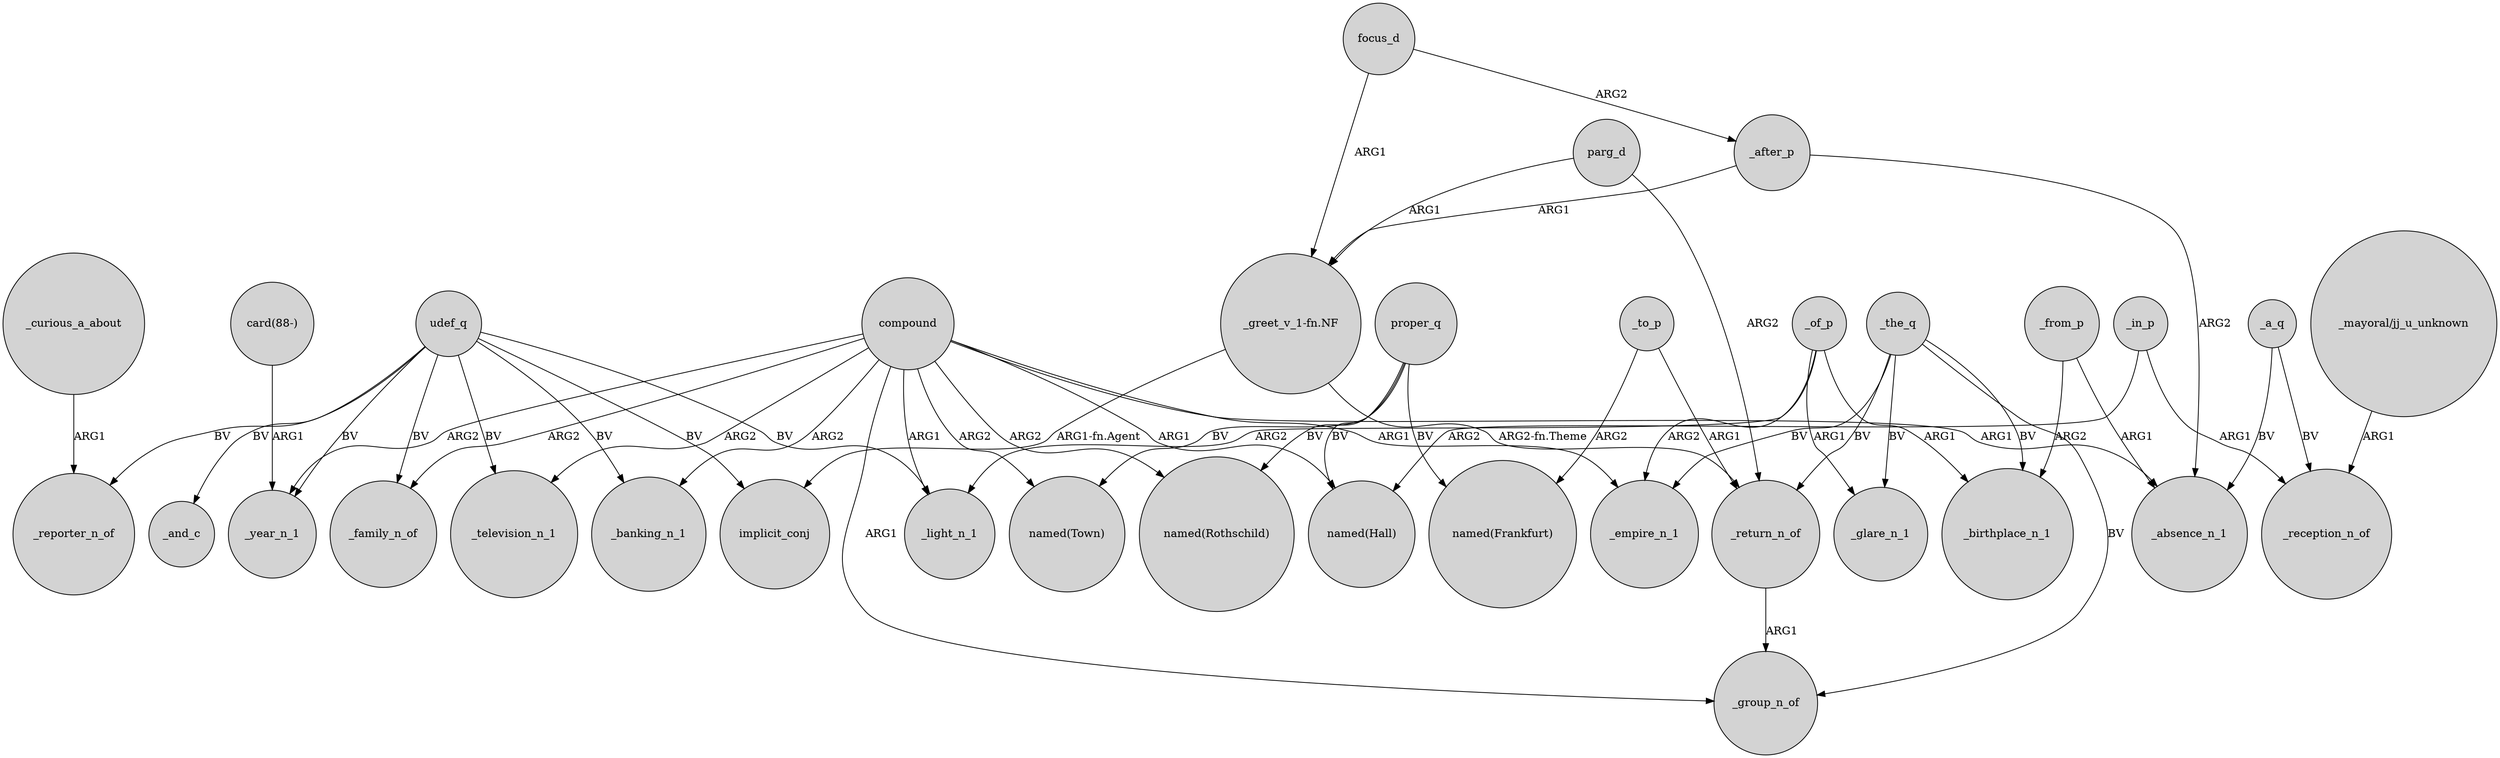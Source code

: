 digraph {
	node [shape=circle style=filled]
	_curious_a_about -> _reporter_n_of [label=ARG1]
	_from_p -> _absence_n_1 [label=ARG1]
	_to_p -> "named(Frankfurt)" [label=ARG2]
	udef_q -> _light_n_1 [label=BV]
	_in_p -> "named(Hall)" [label=ARG2]
	_the_q -> _return_n_of [label=BV]
	focus_d -> _after_p [label=ARG2]
	proper_q -> "named(Rothschild)" [label=BV]
	udef_q -> _television_n_1 [label=BV]
	compound -> "named(Hall)" [label=ARG1]
	_of_p -> _glare_n_1 [label=ARG1]
	_after_p -> "_greet_v_1-fn.NF" [label=ARG1]
	_of_p -> _birthplace_n_1 [label=ARG1]
	_to_p -> _return_n_of [label=ARG1]
	compound -> "named(Town)" [label=ARG2]
	_after_p -> _absence_n_1 [label=ARG2]
	_of_p -> _empire_n_1 [label=ARG2]
	"_greet_v_1-fn.NF" -> implicit_conj [label="ARG1-fn.Agent"]
	compound -> _family_n_of [label=ARG2]
	compound -> _banking_n_1 [label=ARG2]
	_in_p -> _reception_n_of [label=ARG1]
	_the_q -> _group_n_of [label=BV]
	udef_q -> implicit_conj [label=BV]
	_the_q -> _glare_n_1 [label=BV]
	proper_q -> "named(Frankfurt)" [label=BV]
	focus_d -> "_greet_v_1-fn.NF" [label=ARG1]
	_of_p -> _light_n_1 [label=ARG2]
	compound -> _light_n_1 [label=ARG1]
	compound -> _group_n_of [label=ARG1]
	_return_n_of -> _group_n_of [label=ARG1]
	compound -> _absence_n_1 [label=ARG1]
	parg_d -> "_greet_v_1-fn.NF" [label=ARG1]
	_a_q -> _reception_n_of [label=BV]
	udef_q -> _reporter_n_of [label=BV]
	parg_d -> _return_n_of [label=ARG2]
	"_mayoral/jj_u_unknown" -> _reception_n_of [label=ARG1]
	_from_p -> _birthplace_n_1 [label=ARG2]
	compound -> "named(Rothschild)" [label=ARG2]
	compound -> _television_n_1 [label=ARG2]
	proper_q -> "named(Town)" [label=BV]
	_the_q -> _birthplace_n_1 [label=BV]
	"card(88-)" -> _year_n_1 [label=ARG1]
	udef_q -> _year_n_1 [label=BV]
	proper_q -> "named(Hall)" [label=BV]
	_a_q -> _absence_n_1 [label=BV]
	udef_q -> _family_n_of [label=BV]
	compound -> _empire_n_1 [label=ARG1]
	udef_q -> _banking_n_1 [label=BV]
	udef_q -> _and_c [label=BV]
	_the_q -> _empire_n_1 [label=BV]
	compound -> _year_n_1 [label=ARG2]
	"_greet_v_1-fn.NF" -> _return_n_of [label="ARG2-fn.Theme"]
}
